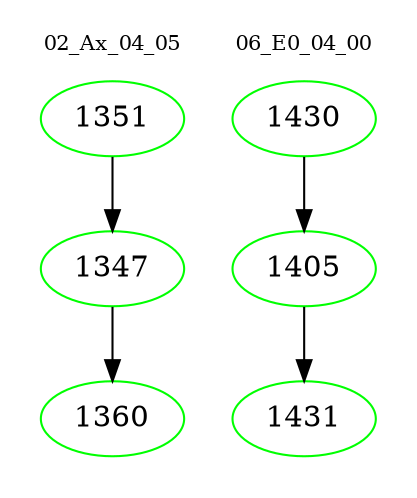 digraph{
subgraph cluster_0 {
color = white
label = "02_Ax_04_05";
fontsize=10;
T0_1351 [label="1351", color="green"]
T0_1351 -> T0_1347 [color="black"]
T0_1347 [label="1347", color="green"]
T0_1347 -> T0_1360 [color="black"]
T0_1360 [label="1360", color="green"]
}
subgraph cluster_1 {
color = white
label = "06_E0_04_00";
fontsize=10;
T1_1430 [label="1430", color="green"]
T1_1430 -> T1_1405 [color="black"]
T1_1405 [label="1405", color="green"]
T1_1405 -> T1_1431 [color="black"]
T1_1431 [label="1431", color="green"]
}
}
